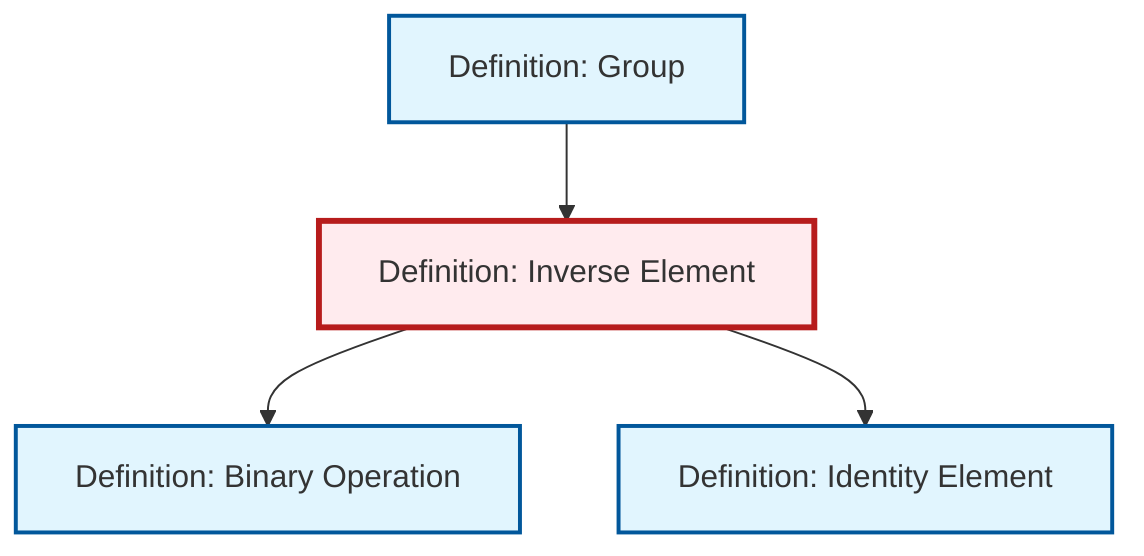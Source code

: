 graph TD
    classDef definition fill:#e1f5fe,stroke:#01579b,stroke-width:2px
    classDef theorem fill:#f3e5f5,stroke:#4a148c,stroke-width:2px
    classDef axiom fill:#fff3e0,stroke:#e65100,stroke-width:2px
    classDef example fill:#e8f5e9,stroke:#1b5e20,stroke-width:2px
    classDef current fill:#ffebee,stroke:#b71c1c,stroke-width:3px
    def-identity-element["Definition: Identity Element"]:::definition
    def-binary-operation["Definition: Binary Operation"]:::definition
    def-inverse-element["Definition: Inverse Element"]:::definition
    def-group["Definition: Group"]:::definition
    def-inverse-element --> def-binary-operation
    def-inverse-element --> def-identity-element
    def-group --> def-inverse-element
    class def-inverse-element current